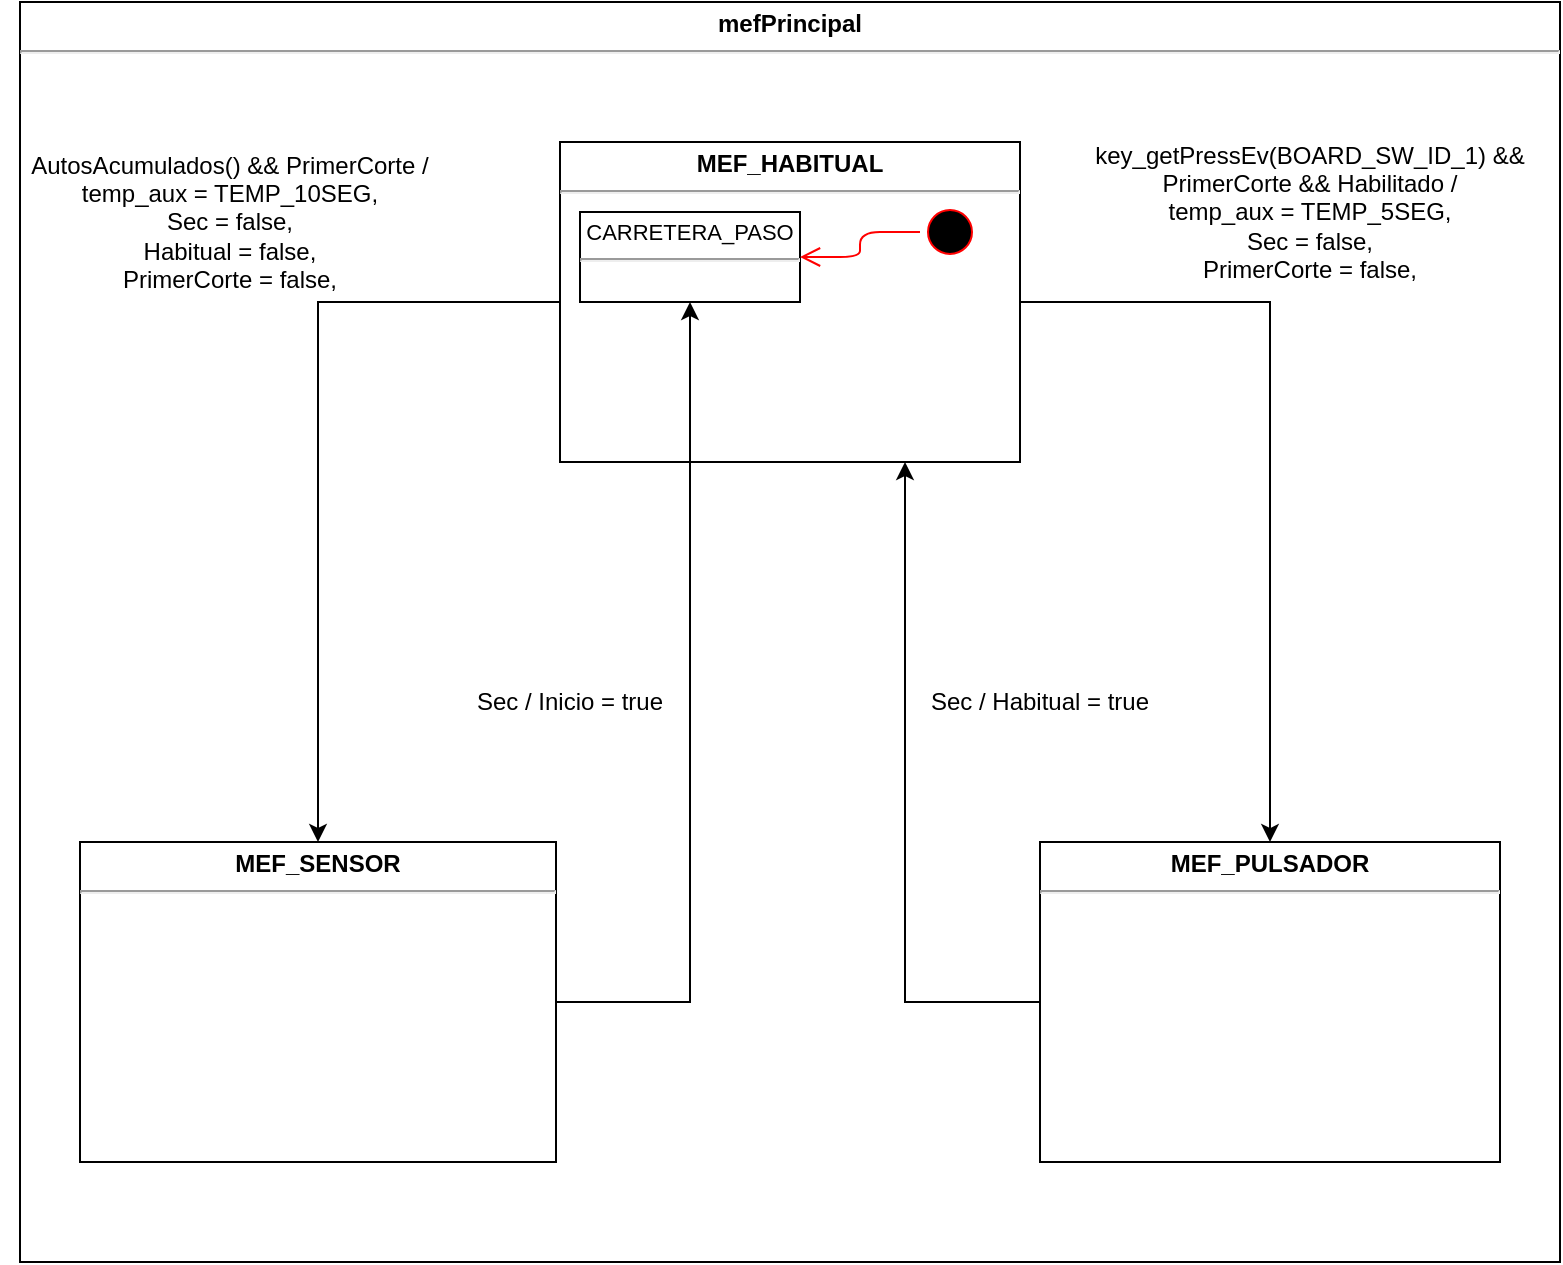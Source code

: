<mxfile version="13.3.5" type="github" pages="4">
  <diagram id="6-l2pUGqNB-Vnld5S5lD" name="mefPrincipal">
    <mxGraphModel dx="1753" dy="615" grid="1" gridSize="10" guides="1" tooltips="1" connect="1" arrows="1" fold="1" page="1" pageScale="1" pageWidth="827" pageHeight="1169" math="0" shadow="0">
      <root>
        <mxCell id="0" />
        <mxCell id="1" parent="0" />
        <mxCell id="enTkBFhbmoqaJD6fahnH-1" value="&lt;p style=&quot;margin: 4px 0px 0px ; text-align: center&quot;&gt;&lt;b&gt;mefPrincipal&lt;/b&gt;&lt;br&gt;&lt;/p&gt;&lt;hr&gt;&lt;p style=&quot;margin: 0px ; margin-left: 8px&quot;&gt;&lt;br&gt;&lt;/p&gt;" style="verticalAlign=top;align=left;overflow=fill;fontSize=12;fontFamily=Helvetica;html=1;" parent="1" vertex="1">
          <mxGeometry x="110" y="150" width="770" height="630" as="geometry" />
        </mxCell>
        <mxCell id="enTkBFhbmoqaJD6fahnH-2" style="edgeStyle=orthogonalEdgeStyle;rounded=0;orthogonalLoop=1;jettySize=auto;html=1;entryX=0.5;entryY=0;entryDx=0;entryDy=0;" parent="1" source="enTkBFhbmoqaJD6fahnH-3" target="enTkBFhbmoqaJD6fahnH-7" edge="1">
          <mxGeometry relative="1" as="geometry" />
        </mxCell>
        <mxCell id="enTkBFhbmoqaJD6fahnH-3" value="&lt;p style=&quot;margin: 4px 0px 0px ; text-align: center&quot;&gt;&lt;b&gt;MEF_HABITUAL&lt;/b&gt;&lt;br&gt;&lt;/p&gt;&lt;hr&gt;&lt;p style=&quot;margin: 0px ; margin-left: 8px&quot;&gt;&lt;br&gt;&lt;/p&gt;" style="verticalAlign=top;align=left;overflow=fill;fontSize=12;fontFamily=Helvetica;html=1;" parent="1" vertex="1">
          <mxGeometry x="380" y="220" width="230" height="160" as="geometry" />
        </mxCell>
        <mxCell id="enTkBFhbmoqaJD6fahnH-4" style="edgeStyle=orthogonalEdgeStyle;rounded=0;orthogonalLoop=1;jettySize=auto;html=1;entryX=0.75;entryY=1;entryDx=0;entryDy=0;" parent="1" source="enTkBFhbmoqaJD6fahnH-5" target="enTkBFhbmoqaJD6fahnH-3" edge="1">
          <mxGeometry relative="1" as="geometry" />
        </mxCell>
        <mxCell id="enTkBFhbmoqaJD6fahnH-5" value="&lt;p style=&quot;margin: 4px 0px 0px ; text-align: center&quot;&gt;&lt;b&gt;MEF_PULSADOR&lt;/b&gt;&lt;br&gt;&lt;/p&gt;&lt;hr&gt;&lt;p style=&quot;margin: 0px ; margin-left: 8px&quot;&gt;&lt;br&gt;&lt;/p&gt;" style="verticalAlign=top;align=left;overflow=fill;fontSize=12;fontFamily=Helvetica;html=1;" parent="1" vertex="1">
          <mxGeometry x="620" y="570" width="230" height="160" as="geometry" />
        </mxCell>
        <mxCell id="enTkBFhbmoqaJD6fahnH-6" style="edgeStyle=orthogonalEdgeStyle;rounded=0;orthogonalLoop=1;jettySize=auto;html=1;" parent="1" source="enTkBFhbmoqaJD6fahnH-7" target="enTkBFhbmoqaJD6fahnH-13" edge="1">
          <mxGeometry relative="1" as="geometry" />
        </mxCell>
        <mxCell id="enTkBFhbmoqaJD6fahnH-7" value="&lt;p style=&quot;margin: 4px 0px 0px ; text-align: center&quot;&gt;&lt;b&gt;MEF_SENSOR&lt;/b&gt;&lt;br&gt;&lt;/p&gt;&lt;hr&gt;&lt;p style=&quot;margin: 0px ; margin-left: 8px&quot;&gt;&lt;br&gt;&lt;/p&gt;" style="verticalAlign=top;align=left;overflow=fill;fontSize=12;fontFamily=Helvetica;html=1;" parent="1" vertex="1">
          <mxGeometry x="140" y="570" width="238" height="160" as="geometry" />
        </mxCell>
        <mxCell id="enTkBFhbmoqaJD6fahnH-8" value="key_getPressEv(BOARD_SW_ID_1) &amp;amp;&amp;amp; PrimerCorte &amp;amp;&amp;amp; Habilitado /&lt;br&gt;temp_aux = TEMP_5SEG,&lt;br&gt;Sec = false,&lt;br&gt;PrimerCorte = false," style="text;html=1;strokeColor=none;fillColor=none;align=center;verticalAlign=middle;whiteSpace=wrap;rounded=0;" parent="1" vertex="1">
          <mxGeometry x="640" y="230" width="230" height="50" as="geometry" />
        </mxCell>
        <mxCell id="enTkBFhbmoqaJD6fahnH-9" value="AutosAcumulados() &amp;amp;&amp;amp; PrimerCorte /&lt;br&gt;temp_aux = TEMP_10SEG,&lt;br&gt;Sec = false,&lt;br&gt;Habitual = false,&lt;br&gt;PrimerCorte = false,&lt;br&gt;" style="text;html=1;strokeColor=none;fillColor=none;align=center;verticalAlign=middle;whiteSpace=wrap;rounded=0;" parent="1" vertex="1">
          <mxGeometry x="100" y="230" width="230" height="60" as="geometry" />
        </mxCell>
        <mxCell id="enTkBFhbmoqaJD6fahnH-10" style="edgeStyle=orthogonalEdgeStyle;rounded=0;orthogonalLoop=1;jettySize=auto;html=1;entryX=0.5;entryY=0;entryDx=0;entryDy=0;" parent="1" source="enTkBFhbmoqaJD6fahnH-3" target="enTkBFhbmoqaJD6fahnH-5" edge="1">
          <mxGeometry relative="1" as="geometry" />
        </mxCell>
        <mxCell id="enTkBFhbmoqaJD6fahnH-11" value="Sec / Inicio = true" style="text;html=1;strokeColor=none;fillColor=none;align=center;verticalAlign=middle;whiteSpace=wrap;rounded=0;" parent="1" vertex="1">
          <mxGeometry x="320" y="490" width="130" height="20" as="geometry" />
        </mxCell>
        <mxCell id="enTkBFhbmoqaJD6fahnH-12" value="Sec / Habitual = true&lt;br&gt;" style="text;html=1;strokeColor=none;fillColor=none;align=center;verticalAlign=middle;whiteSpace=wrap;rounded=0;" parent="1" vertex="1">
          <mxGeometry x="550" y="490" width="140" height="20" as="geometry" />
        </mxCell>
        <mxCell id="enTkBFhbmoqaJD6fahnH-13" value="&lt;p style=&quot;margin: 4px 0px 0px ; text-align: center ; font-size: 11px&quot;&gt;&lt;font style=&quot;font-size: 11px&quot;&gt;CARRETERA_PASO&lt;br&gt;&lt;/font&gt;&lt;/p&gt;&lt;hr style=&quot;font-size: 11px&quot;&gt;&lt;p style=&quot;margin: 0px 0px 0px 8px ; font-size: 11px&quot;&gt;&lt;br&gt;&lt;/p&gt;" style="verticalAlign=top;align=left;overflow=fill;fontSize=12;fontFamily=Helvetica;html=1;" parent="1" vertex="1">
          <mxGeometry x="390" y="255" width="110" height="45" as="geometry" />
        </mxCell>
        <mxCell id="enTkBFhbmoqaJD6fahnH-14" value="" style="ellipse;html=1;shape=startState;fillColor=#000000;strokeColor=#ff0000;" parent="1" vertex="1">
          <mxGeometry x="560" y="250" width="30" height="30" as="geometry" />
        </mxCell>
        <mxCell id="enTkBFhbmoqaJD6fahnH-15" value="" style="edgeStyle=orthogonalEdgeStyle;html=1;verticalAlign=bottom;endArrow=open;endSize=8;strokeColor=#ff0000;entryX=1;entryY=0.5;entryDx=0;entryDy=0;" parent="1" source="enTkBFhbmoqaJD6fahnH-14" target="enTkBFhbmoqaJD6fahnH-13" edge="1">
          <mxGeometry relative="1" as="geometry">
            <mxPoint x="575" y="340" as="targetPoint" />
          </mxGeometry>
        </mxCell>
      </root>
    </mxGraphModel>
  </diagram>
  <diagram id="tbWie4mEAe-4opdXw_fp" name="mefSecuencia">
    <mxGraphModel dx="1031" dy="824" grid="1" gridSize="10" guides="1" tooltips="1" connect="1" arrows="1" fold="1" page="1" pageScale="1" pageWidth="827" pageHeight="1169" math="0" shadow="0">
      <root>
        <mxCell id="KXjWTqVIY6V51kZ3jd-9-0" />
        <mxCell id="KXjWTqVIY6V51kZ3jd-9-1" parent="KXjWTqVIY6V51kZ3jd-9-0" />
        <mxCell id="Q_MfEXzK4iUWqjaM7ygo-0" value="&lt;p style=&quot;margin: 4px 0px 0px ; text-align: center&quot;&gt;&lt;b&gt;mefSecuencia&lt;/b&gt;&lt;br&gt;&lt;/p&gt;&lt;hr&gt;&lt;p style=&quot;margin: 0px ; margin-left: 8px&quot;&gt;&lt;br&gt;&lt;/p&gt;" style="verticalAlign=top;align=left;overflow=fill;fontSize=12;fontFamily=Helvetica;html=1;" parent="KXjWTqVIY6V51kZ3jd-9-1" vertex="1">
          <mxGeometry x="340" y="90" width="960" height="890" as="geometry" />
        </mxCell>
        <mxCell id="Q_MfEXzK4iUWqjaM7ygo-1" style="edgeStyle=orthogonalEdgeStyle;rounded=0;orthogonalLoop=1;jettySize=auto;html=1;exitX=0.5;exitY=1;exitDx=0;exitDy=0;entryX=0.5;entryY=0;entryDx=0;entryDy=0;" parent="KXjWTqVIY6V51kZ3jd-9-1" source="Q_MfEXzK4iUWqjaM7ygo-4" target="Q_MfEXzK4iUWqjaM7ygo-5" edge="1">
          <mxGeometry relative="1" as="geometry" />
        </mxCell>
        <mxCell id="Q_MfEXzK4iUWqjaM7ygo-2" style="edgeStyle=orthogonalEdgeStyle;rounded=0;orthogonalLoop=1;jettySize=auto;html=1;exitX=0.5;exitY=1;exitDx=0;exitDy=0;entryX=0.5;entryY=0;entryDx=0;entryDy=0;" parent="KXjWTqVIY6V51kZ3jd-9-1" source="Q_MfEXzK4iUWqjaM7ygo-5" target="Q_MfEXzK4iUWqjaM7ygo-7" edge="1">
          <mxGeometry relative="1" as="geometry" />
        </mxCell>
        <mxCell id="Q_MfEXzK4iUWqjaM7ygo-3" style="edgeStyle=orthogonalEdgeStyle;rounded=0;orthogonalLoop=1;jettySize=auto;html=1;exitX=0.5;exitY=1;exitDx=0;exitDy=0;entryX=0.5;entryY=0;entryDx=0;entryDy=0;" parent="KXjWTqVIY6V51kZ3jd-9-1" source="Q_MfEXzK4iUWqjaM7ygo-7" target="Q_MfEXzK4iUWqjaM7ygo-8" edge="1">
          <mxGeometry relative="1" as="geometry" />
        </mxCell>
        <mxCell id="Q_MfEXzK4iUWqjaM7ygo-9" style="edgeStyle=orthogonalEdgeStyle;rounded=0;orthogonalLoop=1;jettySize=auto;html=1;entryX=0;entryY=0.5;entryDx=0;entryDy=0;" parent="KXjWTqVIY6V51kZ3jd-9-1" target="Q_MfEXzK4iUWqjaM7ygo-4" edge="1">
          <mxGeometry relative="1" as="geometry">
            <mxPoint x="770" y="820" as="sourcePoint" />
            <mxPoint x="703" y="180" as="targetPoint" />
            <Array as="points">
              <mxPoint x="610" y="820" />
              <mxPoint x="610" y="205" />
            </Array>
          </mxGeometry>
        </mxCell>
        <mxCell id="Q_MfEXzK4iUWqjaM7ygo-10" style="edgeStyle=orthogonalEdgeStyle;rounded=0;orthogonalLoop=1;jettySize=auto;html=1;exitX=1;exitY=0.75;exitDx=0;exitDy=0;" parent="KXjWTqVIY6V51kZ3jd-9-1" edge="1">
          <mxGeometry relative="1" as="geometry">
            <mxPoint x="930" y="190" as="targetPoint" />
            <mxPoint x="930" y="230" as="sourcePoint" />
            <Array as="points">
              <mxPoint x="980" y="230" />
            </Array>
          </mxGeometry>
        </mxCell>
        <mxCell id="Q_MfEXzK4iUWqjaM7ygo-11" style="edgeStyle=orthogonalEdgeStyle;rounded=0;orthogonalLoop=1;jettySize=auto;html=1;exitX=1;exitY=0.75;exitDx=0;exitDy=0;" parent="KXjWTqVIY6V51kZ3jd-9-1" edge="1">
          <mxGeometry relative="1" as="geometry">
            <mxPoint x="930" y="400" as="targetPoint" />
            <mxPoint x="930" y="440" as="sourcePoint" />
            <Array as="points">
              <mxPoint x="980" y="440" />
            </Array>
          </mxGeometry>
        </mxCell>
        <mxCell id="Q_MfEXzK4iUWqjaM7ygo-12" style="edgeStyle=orthogonalEdgeStyle;rounded=0;orthogonalLoop=1;jettySize=auto;html=1;exitX=1;exitY=0.75;exitDx=0;exitDy=0;" parent="KXjWTqVIY6V51kZ3jd-9-1" edge="1">
          <mxGeometry relative="1" as="geometry">
            <mxPoint x="930" y="600" as="targetPoint" />
            <mxPoint x="930" y="640" as="sourcePoint" />
            <Array as="points">
              <mxPoint x="980" y="640" />
            </Array>
          </mxGeometry>
        </mxCell>
        <mxCell id="Q_MfEXzK4iUWqjaM7ygo-13" style="edgeStyle=orthogonalEdgeStyle;rounded=0;orthogonalLoop=1;jettySize=auto;html=1;exitX=1;exitY=0.75;exitDx=0;exitDy=0;" parent="KXjWTqVIY6V51kZ3jd-9-1" edge="1">
          <mxGeometry relative="1" as="geometry">
            <mxPoint x="930" y="800" as="targetPoint" />
            <mxPoint x="930" y="840" as="sourcePoint" />
            <Array as="points">
              <mxPoint x="980" y="840" />
            </Array>
          </mxGeometry>
        </mxCell>
        <mxCell id="Q_MfEXzK4iUWqjaM7ygo-14" style="edgeStyle=orthogonalEdgeStyle;rounded=0;orthogonalLoop=1;jettySize=auto;html=1;" parent="KXjWTqVIY6V51kZ3jd-9-1" edge="1">
          <mxGeometry relative="1" as="geometry">
            <mxPoint x="840" y="870" as="targetPoint" />
            <mxPoint x="880" y="870" as="sourcePoint" />
            <Array as="points">
              <mxPoint x="880" y="920" />
              <mxPoint x="840" y="920" />
            </Array>
          </mxGeometry>
        </mxCell>
        <mxCell id="Q_MfEXzK4iUWqjaM7ygo-15" value="key_getPressEv(BOARD_SW_ID_3) /&lt;br&gt;Autos ++" style="text;html=1;align=center;verticalAlign=middle;resizable=0;points=[];autosize=1;" parent="KXjWTqVIY6V51kZ3jd-9-1" vertex="1">
          <mxGeometry x="985" y="200" width="220" height="30" as="geometry" />
        </mxCell>
        <mxCell id="Q_MfEXzK4iUWqjaM7ygo-16" value="temp_sec == 0 /&amp;nbsp;temp_sec = TEMP_5SEG,&lt;br&gt;&amp;nbsp; &amp;nbsp; &amp;nbsp; &amp;nbsp; &amp;nbsp; &amp;nbsp; &amp;nbsp;Habilitado = false" style="text;html=1;align=center;verticalAlign=middle;resizable=0;points=[];autosize=1;" parent="KXjWTqVIY6V51kZ3jd-9-1" vertex="1">
          <mxGeometry x="855" y="290" width="250" height="30" as="geometry" />
        </mxCell>
        <mxCell id="Q_MfEXzK4iUWqjaM7ygo-17" value="key_getPressEv(BOARD_SW_ID_3) /&lt;br&gt;Autos ++" style="text;html=1;align=center;verticalAlign=middle;resizable=0;points=[];autosize=1;" parent="KXjWTqVIY6V51kZ3jd-9-1" vertex="1">
          <mxGeometry x="985" y="410" width="220" height="30" as="geometry" />
        </mxCell>
        <mxCell id="Q_MfEXzK4iUWqjaM7ygo-18" value="temp_blink == 0 /&lt;br&gt;&amp;nbsp; &amp;nbsp; &amp;nbsp; &amp;nbsp;&amp;nbsp;&lt;span&gt;		&lt;/span&gt;temp_blink = TEMP_BLINK&lt;br&gt;LVR TOGGLE" style="text;html=1;align=center;verticalAlign=middle;resizable=0;points=[];autosize=1;" parent="KXjWTqVIY6V51kZ3jd-9-1" vertex="1">
          <mxGeometry x="580" y="430" width="190" height="50" as="geometry" />
        </mxCell>
        <mxCell id="Q_MfEXzK4iUWqjaM7ygo-19" value="key_getPressEv(BOARD_SW_ID_3) &amp;amp;&amp;amp; Autos&amp;nbsp;&amp;gt; 0 /&lt;br&gt;Autos --" style="text;html=1;align=center;verticalAlign=middle;resizable=0;points=[];autosize=1;" parent="KXjWTqVIY6V51kZ3jd-9-1" vertex="1">
          <mxGeometry x="980" y="610" width="290" height="30" as="geometry" />
        </mxCell>
        <mxCell id="Q_MfEXzK4iUWqjaM7ygo-20" value="temp_blink == 0 /&lt;br&gt;&amp;nbsp; &amp;nbsp; &amp;nbsp; &amp;nbsp;&amp;nbsp;&lt;span&gt;		&lt;/span&gt;temp_blink = TEMP_BLINK&lt;br&gt;LVS TOGGLE" style="text;html=1;align=center;verticalAlign=middle;resizable=0;points=[];autosize=1;" parent="KXjWTqVIY6V51kZ3jd-9-1" vertex="1">
          <mxGeometry x="755" y="920" width="190" height="50" as="geometry" />
        </mxCell>
        <mxCell id="Q_MfEXzK4iUWqjaM7ygo-21" value="temp_sec == 0 /&amp;nbsp;temp_sec = TEMP_30SEG" style="text;html=1;align=center;verticalAlign=middle;resizable=0;points=[];autosize=1;" parent="KXjWTqVIY6V51kZ3jd-9-1" vertex="1">
          <mxGeometry x="855" y="495" width="250" height="20" as="geometry" />
        </mxCell>
        <mxCell id="Q_MfEXzK4iUWqjaM7ygo-22" value="temp_sec == 0 /&amp;nbsp;temp_sec = TEMP_5SEG" style="text;html=1;align=center;verticalAlign=middle;resizable=0;points=[];autosize=1;" parent="KXjWTqVIY6V51kZ3jd-9-1" vertex="1">
          <mxGeometry x="860" y="700" width="240" height="20" as="geometry" />
        </mxCell>
        <mxCell id="Q_MfEXzK4iUWqjaM7ygo-23" value="temp_sec == 0 /&amp;nbsp;temp_sec = TEMP_3MIN,&lt;br&gt;&amp;nbsp; &amp;nbsp; &amp;nbsp; &amp;nbsp; &amp;nbsp; &amp;nbsp; &amp;nbsp; &amp;nbsp;PrimerCorte = true" style="text;html=1;align=center;verticalAlign=middle;resizable=0;points=[];autosize=1;" parent="KXjWTqVIY6V51kZ3jd-9-1" vertex="1">
          <mxGeometry x="360" y="260" width="240" height="30" as="geometry" />
        </mxCell>
        <mxCell id="Q_MfEXzK4iUWqjaM7ygo-24" value="key_getPressEv(BOARD_SW_ID_3) &amp;amp;&amp;amp; Autos&amp;nbsp;&amp;gt; 0 /&lt;br&gt;Autos --" style="text;html=1;align=center;verticalAlign=middle;resizable=0;points=[];autosize=1;" parent="KXjWTqVIY6V51kZ3jd-9-1" vertex="1">
          <mxGeometry x="985" y="810" width="290" height="30" as="geometry" />
        </mxCell>
        <mxCell id="Q_MfEXzK4iUWqjaM7ygo-4" value="CARRETERA_PASO" style="swimlane;childLayout=stackLayout;horizontal=1;startSize=30;horizontalStack=0;rounded=1;fontSize=14;fontStyle=0;strokeWidth=2;resizeParent=0;resizeLast=1;shadow=0;dashed=0;align=center;" parent="KXjWTqVIY6V51kZ3jd-9-1" vertex="1">
          <mxGeometry x="770" y="140" width="160" height="130" as="geometry" />
        </mxCell>
        <mxCell id="Q_MfEXzK4iUWqjaM7ygo-5" value="CARRETERA_CORTE" style="swimlane;childLayout=stackLayout;horizontal=1;startSize=30;horizontalStack=0;rounded=1;fontSize=14;fontStyle=0;strokeWidth=2;resizeParent=0;resizeLast=1;shadow=0;dashed=0;align=center;" parent="KXjWTqVIY6V51kZ3jd-9-1" vertex="1">
          <mxGeometry x="770" y="350" width="160" height="120" as="geometry" />
        </mxCell>
        <mxCell id="Q_MfEXzK4iUWqjaM7ygo-6" style="edgeStyle=orthogonalEdgeStyle;rounded=0;orthogonalLoop=1;jettySize=auto;html=1;exitX=1;exitY=0.75;exitDx=0;exitDy=0;" parent="Q_MfEXzK4iUWqjaM7ygo-5" edge="1">
          <mxGeometry relative="1" as="geometry">
            <mxPoint y="50" as="targetPoint" />
            <mxPoint y="90" as="sourcePoint" />
            <Array as="points">
              <mxPoint x="-50" y="90" />
              <mxPoint x="-50" y="50" />
            </Array>
          </mxGeometry>
        </mxCell>
        <mxCell id="Q_MfEXzK4iUWqjaM7ygo-7" value="CAMINO_PASO" style="swimlane;childLayout=stackLayout;horizontal=1;startSize=30;horizontalStack=0;rounded=1;fontSize=14;fontStyle=0;strokeWidth=2;resizeParent=0;resizeLast=1;shadow=0;dashed=0;align=center;" parent="KXjWTqVIY6V51kZ3jd-9-1" vertex="1">
          <mxGeometry x="770" y="550" width="160" height="120" as="geometry" />
        </mxCell>
        <mxCell id="Q_MfEXzK4iUWqjaM7ygo-8" value="CAMINO_CORTE" style="swimlane;childLayout=stackLayout;horizontal=1;startSize=30;horizontalStack=0;rounded=1;fontSize=14;fontStyle=0;strokeWidth=2;resizeParent=0;resizeLast=1;shadow=0;dashed=0;align=center;" parent="KXjWTqVIY6V51kZ3jd-9-1" vertex="1">
          <mxGeometry x="770" y="750" width="160" height="120" as="geometry" />
        </mxCell>
      </root>
    </mxGraphModel>
  </diagram>
  <diagram id="foXhFHE3rszLbqPqSpfs" name="mefPulsador">
    <mxGraphModel dx="191" dy="1138" grid="1" gridSize="10" guides="1" tooltips="1" connect="1" arrows="1" fold="1" page="1" pageScale="1" pageWidth="827" pageHeight="1169" math="0" shadow="0">
      <root>
        <mxCell id="J_A7dEYYWQMnk8cw7si9-0" />
        <mxCell id="J_A7dEYYWQMnk8cw7si9-1" parent="J_A7dEYYWQMnk8cw7si9-0" />
        <mxCell id="aDa9syOxCxK5AMAdPEvP-0" value="&lt;p style=&quot;margin: 4px 0px 0px ; text-align: center&quot;&gt;&lt;b&gt;mefPulsador&lt;/b&gt;&lt;br&gt;&lt;/p&gt;&lt;hr&gt;&lt;p style=&quot;margin: 0px ; margin-left: 8px&quot;&gt;&lt;br&gt;&lt;/p&gt;" style="verticalAlign=top;align=left;overflow=fill;fontSize=12;fontFamily=Helvetica;html=1;" vertex="1" parent="J_A7dEYYWQMnk8cw7si9-1">
          <mxGeometry x="1180" y="280" width="910" height="700" as="geometry" />
        </mxCell>
        <mxCell id="aDa9syOxCxK5AMAdPEvP-1" style="edgeStyle=orthogonalEdgeStyle;rounded=0;orthogonalLoop=1;jettySize=auto;html=1;exitX=1;exitY=0.75;exitDx=0;exitDy=0;" edge="1" parent="J_A7dEYYWQMnk8cw7si9-1" source="aDa9syOxCxK5AMAdPEvP-16">
          <mxGeometry relative="1" as="geometry">
            <mxPoint x="1700" y="396.5" as="targetPoint" />
            <Array as="points">
              <mxPoint x="1750" y="436.5" />
            </Array>
          </mxGeometry>
        </mxCell>
        <mxCell id="aDa9syOxCxK5AMAdPEvP-2" style="edgeStyle=orthogonalEdgeStyle;rounded=0;orthogonalLoop=1;jettySize=auto;html=1;exitX=0.5;exitY=1;exitDx=0;exitDy=0;entryX=0.5;entryY=0;entryDx=0;entryDy=0;" edge="1" parent="J_A7dEYYWQMnk8cw7si9-1" source="aDa9syOxCxK5AMAdPEvP-16" target="aDa9syOxCxK5AMAdPEvP-17">
          <mxGeometry relative="1" as="geometry" />
        </mxCell>
        <mxCell id="aDa9syOxCxK5AMAdPEvP-3" style="edgeStyle=orthogonalEdgeStyle;rounded=0;orthogonalLoop=1;jettySize=auto;html=1;exitX=0.5;exitY=1;exitDx=0;exitDy=0;entryX=0.5;entryY=0;entryDx=0;entryDy=0;" edge="1" parent="J_A7dEYYWQMnk8cw7si9-1" source="aDa9syOxCxK5AMAdPEvP-17" target="aDa9syOxCxK5AMAdPEvP-18">
          <mxGeometry relative="1" as="geometry" />
        </mxCell>
        <mxCell id="aDa9syOxCxK5AMAdPEvP-4" style="edgeStyle=orthogonalEdgeStyle;rounded=0;orthogonalLoop=1;jettySize=auto;html=1;exitX=1;exitY=0.75;exitDx=0;exitDy=0;" edge="1" parent="J_A7dEYYWQMnk8cw7si9-1">
          <mxGeometry relative="1" as="geometry">
            <mxPoint x="1699" y="596.5" as="targetPoint" />
            <mxPoint x="1699" y="636.5" as="sourcePoint" />
            <Array as="points">
              <mxPoint x="1749" y="636.5" />
            </Array>
          </mxGeometry>
        </mxCell>
        <mxCell id="aDa9syOxCxK5AMAdPEvP-5" style="edgeStyle=orthogonalEdgeStyle;rounded=0;orthogonalLoop=1;jettySize=auto;html=1;exitX=1;exitY=0.75;exitDx=0;exitDy=0;" edge="1" parent="J_A7dEYYWQMnk8cw7si9-1">
          <mxGeometry relative="1" as="geometry">
            <mxPoint x="1699" y="796.5" as="targetPoint" />
            <mxPoint x="1699" y="836.5" as="sourcePoint" />
            <Array as="points">
              <mxPoint x="1749" y="836.5" />
            </Array>
          </mxGeometry>
        </mxCell>
        <mxCell id="aDa9syOxCxK5AMAdPEvP-6" value="temp_blink == 0 /&lt;br&gt;&amp;nbsp; &amp;nbsp; &amp;nbsp; &amp;nbsp;&amp;nbsp;&lt;span&gt;		&lt;/span&gt;temp_blink = TEMP_BLINK&lt;br&gt;LVR TOGGLE" style="text;html=1;align=center;verticalAlign=middle;resizable=0;points=[];autosize=1;" vertex="1" parent="J_A7dEYYWQMnk8cw7si9-1">
          <mxGeometry x="1720" y="396.5" width="190" height="50" as="geometry" />
        </mxCell>
        <mxCell id="aDa9syOxCxK5AMAdPEvP-7" value="temp_aux == 0 /&amp;nbsp;temp_aux = TEMP_1MIN" style="text;html=1;align=center;verticalAlign=middle;resizable=0;points=[];autosize=1;" vertex="1" parent="J_A7dEYYWQMnk8cw7si9-1">
          <mxGeometry x="1620" y="496.5" width="240" height="20" as="geometry" />
        </mxCell>
        <mxCell id="aDa9syOxCxK5AMAdPEvP-8" value="key_getPressEv(BOARD_SW_ID_3) &amp;amp;&amp;amp; Autos&amp;nbsp;&amp;gt; 0 /&lt;br&gt;Autos --" style="text;html=1;align=center;verticalAlign=middle;resizable=0;points=[];autosize=1;" vertex="1" parent="J_A7dEYYWQMnk8cw7si9-1">
          <mxGeometry x="1750" y="596.5" width="290" height="30" as="geometry" />
        </mxCell>
        <mxCell id="aDa9syOxCxK5AMAdPEvP-9" value="temp_aux == 0 /&amp;nbsp;temp_aux = TEMP_10SEG" style="text;html=1;align=center;verticalAlign=middle;resizable=0;points=[];autosize=1;" vertex="1" parent="J_A7dEYYWQMnk8cw7si9-1">
          <mxGeometry x="1620" y="686.5" width="250" height="20" as="geometry" />
        </mxCell>
        <mxCell id="aDa9syOxCxK5AMAdPEvP-10" style="edgeStyle=orthogonalEdgeStyle;rounded=0;orthogonalLoop=1;jettySize=auto;html=1;" edge="1" parent="J_A7dEYYWQMnk8cw7si9-1">
          <mxGeometry relative="1" as="geometry">
            <mxPoint x="1650" y="866.5" as="targetPoint" />
            <mxPoint x="1604" y="866.5" as="sourcePoint" />
            <Array as="points">
              <mxPoint x="1590" y="866.5" />
              <mxPoint x="1590" y="906.5" />
              <mxPoint x="1650" y="906.5" />
              <mxPoint x="1650" y="866.5" />
            </Array>
          </mxGeometry>
        </mxCell>
        <mxCell id="aDa9syOxCxK5AMAdPEvP-11" value="key_getPressEv(BOARD_SW_ID_3) &amp;amp;&amp;amp; Autos&amp;nbsp;&amp;gt; 0 /&lt;br&gt;Autos --" style="text;html=1;align=center;verticalAlign=middle;resizable=0;points=[];autosize=1;" vertex="1" parent="J_A7dEYYWQMnk8cw7si9-1">
          <mxGeometry x="1750" y="796.5" width="290" height="30" as="geometry" />
        </mxCell>
        <mxCell id="aDa9syOxCxK5AMAdPEvP-12" value="&lt;span style=&quot;color: rgba(0 , 0 , 0 , 0) ; font-family: monospace ; font-size: 0px&quot;&gt;%3CmxGraphModel%3E%3Croot%3E%3CmxCell%20id%3D%220%22%2F%3E%3CmxCell%20id%3D%221%22%20parent%3D%220%22%2F%3E%3CmxCell%20id%3D%222%22%20value%3D%22temp_blink%20%3D%3D%200%20%2F%26lt%3Bbr%26gt%3B%26amp%3Bnbsp%3B%20%26amp%3Bnbsp%3B%20%26amp%3Bnbsp%3B%20%26amp%3Bnbsp%3B%26amp%3Bnbsp%3B%26lt%3Bspan%26gt%3B%26%239%3B%26%239%3B%26lt%3B%2Fspan%26gt%3Btemp_blink%20%3D%20TEMP_BLINK%26lt%3Bbr%26gt%3BLVR%20TOGGLE%22%20style%3D%22text%3Bhtml%3D1%3Balign%3Dcenter%3BverticalAlign%3Dmiddle%3Bresizable%3D0%3Bpoints%3D%5B%5D%3Bautosize%3D1%3B%22%20vertex%3D%221%22%20parent%3D%221%22%3E%3CmxGeometry%20x%3D%22490%22%20y%3D%22100%22%20width%3D%22190%22%20height%3D%2250%22%20as%3D%22geometry%22%2F%3E%3C%2FmxCell%3E%3C%2Froot%3E%3C%2FmxGraphModel%3E&lt;/span&gt;" style="text;html=1;align=center;verticalAlign=middle;resizable=0;points=[];autosize=1;" vertex="1" parent="J_A7dEYYWQMnk8cw7si9-1">
          <mxGeometry x="1667" y="943.5" width="20" height="20" as="geometry" />
        </mxCell>
        <mxCell id="aDa9syOxCxK5AMAdPEvP-13" value="temp_blink == 0 /&lt;br&gt;&amp;nbsp; &amp;nbsp; &amp;nbsp; &amp;nbsp;&amp;nbsp;&lt;span&gt;		&lt;/span&gt;temp_blink = TEMP_BLINK&lt;br&gt;LRR TOGGLE" style="text;html=1;align=center;verticalAlign=middle;resizable=0;points=[];autosize=1;" vertex="1" parent="J_A7dEYYWQMnk8cw7si9-1">
          <mxGeometry x="1525" y="913.5" width="190" height="50" as="geometry" />
        </mxCell>
        <mxCell id="aDa9syOxCxK5AMAdPEvP-14" style="edgeStyle=orthogonalEdgeStyle;rounded=0;orthogonalLoop=1;jettySize=auto;html=1;" edge="1" parent="J_A7dEYYWQMnk8cw7si9-1">
          <mxGeometry relative="1" as="geometry">
            <mxPoint x="1540" y="814" as="sourcePoint" />
            <mxPoint x="1540" y="416.5" as="targetPoint" />
            <Array as="points">
              <mxPoint x="1470" y="814.5" />
              <mxPoint x="1470" y="416.5" />
            </Array>
          </mxGeometry>
        </mxCell>
        <mxCell id="aDa9syOxCxK5AMAdPEvP-15" value="temp_aux == 0 /&amp;nbsp;temp_aux = TEMP_10SEG,&lt;br&gt;Sec = true" style="text;html=1;align=center;verticalAlign=middle;resizable=0;points=[];autosize=1;" vertex="1" parent="J_A7dEYYWQMnk8cw7si9-1">
          <mxGeometry x="1220" y="556.5" width="250" height="30" as="geometry" />
        </mxCell>
        <mxCell id="aDa9syOxCxK5AMAdPEvP-16" value="PEATONES_AVISO" style="swimlane;childLayout=stackLayout;horizontal=1;startSize=30;horizontalStack=0;rounded=1;fontSize=14;fontStyle=0;strokeWidth=2;resizeParent=0;resizeLast=1;shadow=0;dashed=0;align=center;" vertex="1" parent="J_A7dEYYWQMnk8cw7si9-1">
          <mxGeometry x="1540" y="346.5" width="160" height="120" as="geometry" />
        </mxCell>
        <mxCell id="aDa9syOxCxK5AMAdPEvP-17" value="PEATONES_PASO" style="swimlane;childLayout=stackLayout;horizontal=1;startSize=30;horizontalStack=0;rounded=1;fontSize=14;fontStyle=0;strokeWidth=2;resizeParent=0;resizeLast=1;shadow=0;dashed=0;align=center;" vertex="1" parent="J_A7dEYYWQMnk8cw7si9-1">
          <mxGeometry x="1540" y="546.5" width="160" height="120" as="geometry" />
        </mxCell>
        <mxCell id="aDa9syOxCxK5AMAdPEvP-18" value="PEATONES_CORTE" style="swimlane;childLayout=stackLayout;horizontal=1;startSize=30;horizontalStack=0;rounded=1;fontSize=14;fontStyle=0;strokeWidth=2;resizeParent=0;resizeLast=1;shadow=0;dashed=0;align=center;" vertex="1" parent="J_A7dEYYWQMnk8cw7si9-1">
          <mxGeometry x="1540" y="746.5" width="160" height="120" as="geometry" />
        </mxCell>
      </root>
    </mxGraphModel>
  </diagram>
  <diagram id="5T09vuA5MFuDq0joUBYG" name="mefSensor">
    <mxGraphModel dx="446" dy="1423" grid="1" gridSize="10" guides="1" tooltips="1" connect="1" arrows="1" fold="1" page="1" pageScale="1" pageWidth="827" pageHeight="1169" math="0" shadow="0">
      <root>
        <mxCell id="EyzkFN8rhLwsbmcGBCVb-0" />
        <mxCell id="EyzkFN8rhLwsbmcGBCVb-1" parent="EyzkFN8rhLwsbmcGBCVb-0" />
        <mxCell id="G2aimLRCcps8fE1EPNxw-0" value="&lt;p style=&quot;margin: 4px 0px 0px ; text-align: center&quot;&gt;&lt;b&gt;mefSensor&lt;/b&gt;&lt;br&gt;&lt;/p&gt;&lt;hr&gt;&lt;p style=&quot;margin: 0px ; margin-left: 8px&quot;&gt;&lt;br&gt;&lt;/p&gt;" style="verticalAlign=top;align=left;overflow=fill;fontSize=12;fontFamily=Helvetica;html=1;" vertex="1" parent="EyzkFN8rhLwsbmcGBCVb-1">
          <mxGeometry x="900" y="150" width="910" height="700" as="geometry" />
        </mxCell>
        <mxCell id="G2aimLRCcps8fE1EPNxw-1" style="edgeStyle=orthogonalEdgeStyle;rounded=0;orthogonalLoop=1;jettySize=auto;html=1;exitX=1;exitY=0.75;exitDx=0;exitDy=0;" edge="1" parent="EyzkFN8rhLwsbmcGBCVb-1" source="G2aimLRCcps8fE1EPNxw-6">
          <mxGeometry relative="1" as="geometry">
            <mxPoint x="1380" y="253" as="targetPoint" />
            <Array as="points">
              <mxPoint x="1430" y="293" />
            </Array>
          </mxGeometry>
        </mxCell>
        <mxCell id="G2aimLRCcps8fE1EPNxw-2" style="edgeStyle=orthogonalEdgeStyle;rounded=0;orthogonalLoop=1;jettySize=auto;html=1;exitX=0.5;exitY=1;exitDx=0;exitDy=0;entryX=0.5;entryY=0;entryDx=0;entryDy=0;" edge="1" parent="EyzkFN8rhLwsbmcGBCVb-1" source="G2aimLRCcps8fE1EPNxw-6" target="G2aimLRCcps8fE1EPNxw-7">
          <mxGeometry relative="1" as="geometry" />
        </mxCell>
        <mxCell id="G2aimLRCcps8fE1EPNxw-3" style="edgeStyle=orthogonalEdgeStyle;rounded=0;orthogonalLoop=1;jettySize=auto;html=1;exitX=0.5;exitY=1;exitDx=0;exitDy=0;entryX=0.5;entryY=0;entryDx=0;entryDy=0;" edge="1" parent="EyzkFN8rhLwsbmcGBCVb-1" source="G2aimLRCcps8fE1EPNxw-7" target="G2aimLRCcps8fE1EPNxw-8">
          <mxGeometry relative="1" as="geometry" />
        </mxCell>
        <mxCell id="G2aimLRCcps8fE1EPNxw-4" style="edgeStyle=orthogonalEdgeStyle;rounded=0;orthogonalLoop=1;jettySize=auto;html=1;exitX=1;exitY=0.75;exitDx=0;exitDy=0;" edge="1" parent="EyzkFN8rhLwsbmcGBCVb-1">
          <mxGeometry relative="1" as="geometry">
            <mxPoint x="1379" y="453" as="targetPoint" />
            <mxPoint x="1379" y="493" as="sourcePoint" />
            <Array as="points">
              <mxPoint x="1429" y="493" />
            </Array>
          </mxGeometry>
        </mxCell>
        <mxCell id="G2aimLRCcps8fE1EPNxw-5" style="edgeStyle=orthogonalEdgeStyle;rounded=0;orthogonalLoop=1;jettySize=auto;html=1;exitX=1;exitY=0.75;exitDx=0;exitDy=0;" edge="1" parent="EyzkFN8rhLwsbmcGBCVb-1">
          <mxGeometry relative="1" as="geometry">
            <mxPoint x="1379" y="653" as="targetPoint" />
            <mxPoint x="1379" y="693" as="sourcePoint" />
            <Array as="points">
              <mxPoint x="1429" y="693" />
            </Array>
          </mxGeometry>
        </mxCell>
        <mxCell id="G2aimLRCcps8fE1EPNxw-9" value="temp_blink == 0 /&lt;br&gt;&amp;nbsp; &amp;nbsp; &amp;nbsp; &amp;nbsp;&amp;nbsp;&lt;span&gt;		&lt;/span&gt;temp_blink = TEMP_BLINK&lt;br&gt;LVR TOGGLE" style="text;html=1;align=center;verticalAlign=middle;resizable=0;points=[];autosize=1;" vertex="1" parent="EyzkFN8rhLwsbmcGBCVb-1">
          <mxGeometry x="1400" y="253" width="190" height="50" as="geometry" />
        </mxCell>
        <mxCell id="G2aimLRCcps8fE1EPNxw-10" value="temp_aux == 0" style="text;html=1;align=center;verticalAlign=middle;resizable=0;points=[];autosize=1;" vertex="1" parent="EyzkFN8rhLwsbmcGBCVb-1">
          <mxGeometry x="1307" y="353" width="100" height="20" as="geometry" />
        </mxCell>
        <mxCell id="G2aimLRCcps8fE1EPNxw-11" value="key_getPressEv(BOARD_SW_ID_3) &amp;amp;&amp;amp; Autos&amp;nbsp;&amp;gt; 0 /&lt;br&gt;Autos --" style="text;html=1;align=center;verticalAlign=middle;resizable=0;points=[];autosize=1;" vertex="1" parent="EyzkFN8rhLwsbmcGBCVb-1">
          <mxGeometry x="1430" y="453" width="290" height="30" as="geometry" />
        </mxCell>
        <mxCell id="G2aimLRCcps8fE1EPNxw-12" value="Autos == 0 /&amp;nbsp;temp_aux = TEMP_5SEG" style="text;html=1;align=center;verticalAlign=middle;resizable=0;points=[];autosize=1;" vertex="1" parent="EyzkFN8rhLwsbmcGBCVb-1">
          <mxGeometry x="1307" y="543" width="220" height="20" as="geometry" />
        </mxCell>
        <mxCell id="G2aimLRCcps8fE1EPNxw-13" style="edgeStyle=orthogonalEdgeStyle;rounded=0;orthogonalLoop=1;jettySize=auto;html=1;" edge="1" parent="EyzkFN8rhLwsbmcGBCVb-1">
          <mxGeometry relative="1" as="geometry">
            <mxPoint x="1330" y="723" as="targetPoint" />
            <mxPoint x="1284" y="723" as="sourcePoint" />
            <Array as="points">
              <mxPoint x="1270" y="723" />
              <mxPoint x="1270" y="763" />
              <mxPoint x="1330" y="763" />
              <mxPoint x="1330" y="723" />
            </Array>
          </mxGeometry>
        </mxCell>
        <mxCell id="G2aimLRCcps8fE1EPNxw-14" value="key_getPressEv(BOARD_SW_ID_3) &amp;amp;&amp;amp; Autos&amp;nbsp;&amp;gt; 0 /&lt;br&gt;Autos --" style="text;html=1;align=center;verticalAlign=middle;resizable=0;points=[];autosize=1;" vertex="1" parent="EyzkFN8rhLwsbmcGBCVb-1">
          <mxGeometry x="1430" y="653" width="290" height="30" as="geometry" />
        </mxCell>
        <mxCell id="G2aimLRCcps8fE1EPNxw-15" value="&lt;span style=&quot;color: rgba(0 , 0 , 0 , 0) ; font-family: monospace ; font-size: 0px&quot;&gt;%3CmxGraphModel%3E%3Croot%3E%3CmxCell%20id%3D%220%22%2F%3E%3CmxCell%20id%3D%221%22%20parent%3D%220%22%2F%3E%3CmxCell%20id%3D%222%22%20value%3D%22temp_blink%20%3D%3D%200%20%2F%26lt%3Bbr%26gt%3B%26amp%3Bnbsp%3B%20%26amp%3Bnbsp%3B%20%26amp%3Bnbsp%3B%20%26amp%3Bnbsp%3B%26amp%3Bnbsp%3B%26lt%3Bspan%26gt%3B%26%239%3B%26%239%3B%26lt%3B%2Fspan%26gt%3Btemp_blink%20%3D%20TEMP_BLINK%26lt%3Bbr%26gt%3BLVR%20TOGGLE%22%20style%3D%22text%3Bhtml%3D1%3Balign%3Dcenter%3BverticalAlign%3Dmiddle%3Bresizable%3D0%3Bpoints%3D%5B%5D%3Bautosize%3D1%3B%22%20vertex%3D%221%22%20parent%3D%221%22%3E%3CmxGeometry%20x%3D%22490%22%20y%3D%22100%22%20width%3D%22190%22%20height%3D%2250%22%20as%3D%22geometry%22%2F%3E%3C%2FmxCell%3E%3C%2Froot%3E%3C%2FmxGraphModel%3E&lt;/span&gt;" style="text;html=1;align=center;verticalAlign=middle;resizable=0;points=[];autosize=1;" vertex="1" parent="EyzkFN8rhLwsbmcGBCVb-1">
          <mxGeometry x="1347" y="800" width="20" height="20" as="geometry" />
        </mxCell>
        <mxCell id="G2aimLRCcps8fE1EPNxw-16" value="temp_blink == 0 /&lt;br&gt;&amp;nbsp; &amp;nbsp; &amp;nbsp; &amp;nbsp;&amp;nbsp;&lt;span&gt;		&lt;/span&gt;temp_blink = TEMP_BLINK&lt;br&gt;LVS TOGGLE" style="text;html=1;align=center;verticalAlign=middle;resizable=0;points=[];autosize=1;" vertex="1" parent="EyzkFN8rhLwsbmcGBCVb-1">
          <mxGeometry x="1205" y="770" width="190" height="50" as="geometry" />
        </mxCell>
        <mxCell id="G2aimLRCcps8fE1EPNxw-17" style="edgeStyle=orthogonalEdgeStyle;rounded=0;orthogonalLoop=1;jettySize=auto;html=1;" edge="1" parent="EyzkFN8rhLwsbmcGBCVb-1">
          <mxGeometry relative="1" as="geometry">
            <mxPoint x="1220" y="670.5" as="sourcePoint" />
            <mxPoint x="1220" y="273" as="targetPoint" />
            <Array as="points">
              <mxPoint x="1150" y="671" />
              <mxPoint x="1150" y="273" />
            </Array>
          </mxGeometry>
        </mxCell>
        <mxCell id="G2aimLRCcps8fE1EPNxw-18" value="temp_aux == 0 /&amp;nbsp;Sec = true" style="text;html=1;align=center;verticalAlign=middle;resizable=0;points=[];autosize=1;" vertex="1" parent="EyzkFN8rhLwsbmcGBCVb-1">
          <mxGeometry x="990" y="423" width="160" height="20" as="geometry" />
        </mxCell>
        <mxCell id="G2aimLRCcps8fE1EPNxw-6" value="SENSOR_AVISO" style="swimlane;childLayout=stackLayout;horizontal=1;startSize=30;horizontalStack=0;rounded=1;fontSize=14;fontStyle=0;strokeWidth=2;resizeParent=0;resizeLast=1;shadow=0;dashed=0;align=center;" vertex="1" parent="EyzkFN8rhLwsbmcGBCVb-1">
          <mxGeometry x="1220" y="203" width="160" height="120" as="geometry" />
        </mxCell>
        <mxCell id="G2aimLRCcps8fE1EPNxw-7" value="SENSOR_PASO" style="swimlane;childLayout=stackLayout;horizontal=1;startSize=30;horizontalStack=0;rounded=1;fontSize=14;fontStyle=0;strokeWidth=2;resizeParent=0;resizeLast=1;shadow=0;dashed=0;align=center;" vertex="1" parent="EyzkFN8rhLwsbmcGBCVb-1">
          <mxGeometry x="1220" y="403" width="160" height="120" as="geometry" />
        </mxCell>
        <mxCell id="G2aimLRCcps8fE1EPNxw-8" value="SENSOR_CORTE" style="swimlane;childLayout=stackLayout;horizontal=1;startSize=30;horizontalStack=0;rounded=1;fontSize=14;fontStyle=0;strokeWidth=2;resizeParent=0;resizeLast=1;shadow=0;dashed=0;align=center;" vertex="1" parent="EyzkFN8rhLwsbmcGBCVb-1">
          <mxGeometry x="1220" y="603" width="160" height="120" as="geometry" />
        </mxCell>
      </root>
    </mxGraphModel>
  </diagram>
</mxfile>
